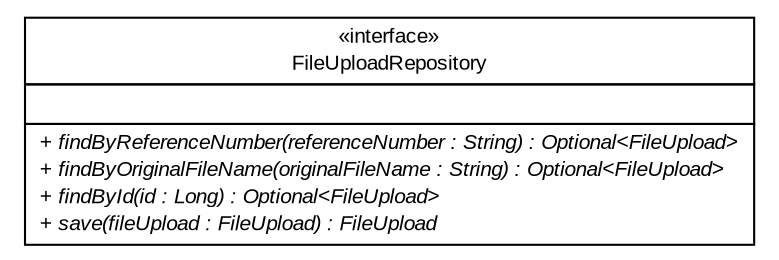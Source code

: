 #!/usr/local/bin/dot
#
# Class diagram 
# Generated by UMLGraph version R5_6 (http://www.umlgraph.org/)
#

digraph G {
	edge [fontname="arial",fontsize=10,labelfontname="arial",labelfontsize=10];
	node [fontname="arial",fontsize=10,shape=plaintext];
	nodesep=0.25;
	ranksep=0.5;
	// de.exb.platform.cloud.fileservice.repository.FileUploadRepository
	c88 [label=<<table title="de.exb.platform.cloud.fileservice.repository.FileUploadRepository" border="0" cellborder="1" cellspacing="0" cellpadding="2" port="p" href="./FileUploadRepository.html">
		<tr><td><table border="0" cellspacing="0" cellpadding="1">
<tr><td align="center" balign="center"> &#171;interface&#187; </td></tr>
<tr><td align="center" balign="center"> FileUploadRepository </td></tr>
		</table></td></tr>
		<tr><td><table border="0" cellspacing="0" cellpadding="1">
<tr><td align="left" balign="left">  </td></tr>
		</table></td></tr>
		<tr><td><table border="0" cellspacing="0" cellpadding="1">
<tr><td align="left" balign="left"><font face="arial italic" point-size="10.0"> + findByReferenceNumber(referenceNumber : String) : Optional&lt;FileUpload&gt; </font></td></tr>
<tr><td align="left" balign="left"><font face="arial italic" point-size="10.0"> + findByOriginalFileName(originalFileName : String) : Optional&lt;FileUpload&gt; </font></td></tr>
<tr><td align="left" balign="left"><font face="arial italic" point-size="10.0"> + findById(id : Long) : Optional&lt;FileUpload&gt; </font></td></tr>
<tr><td align="left" balign="left"><font face="arial italic" point-size="10.0"> + save(fileUpload : FileUpload) : FileUpload </font></td></tr>
		</table></td></tr>
		</table>>, URL="./FileUploadRepository.html", fontname="arial", fontcolor="black", fontsize=10.0];
}

